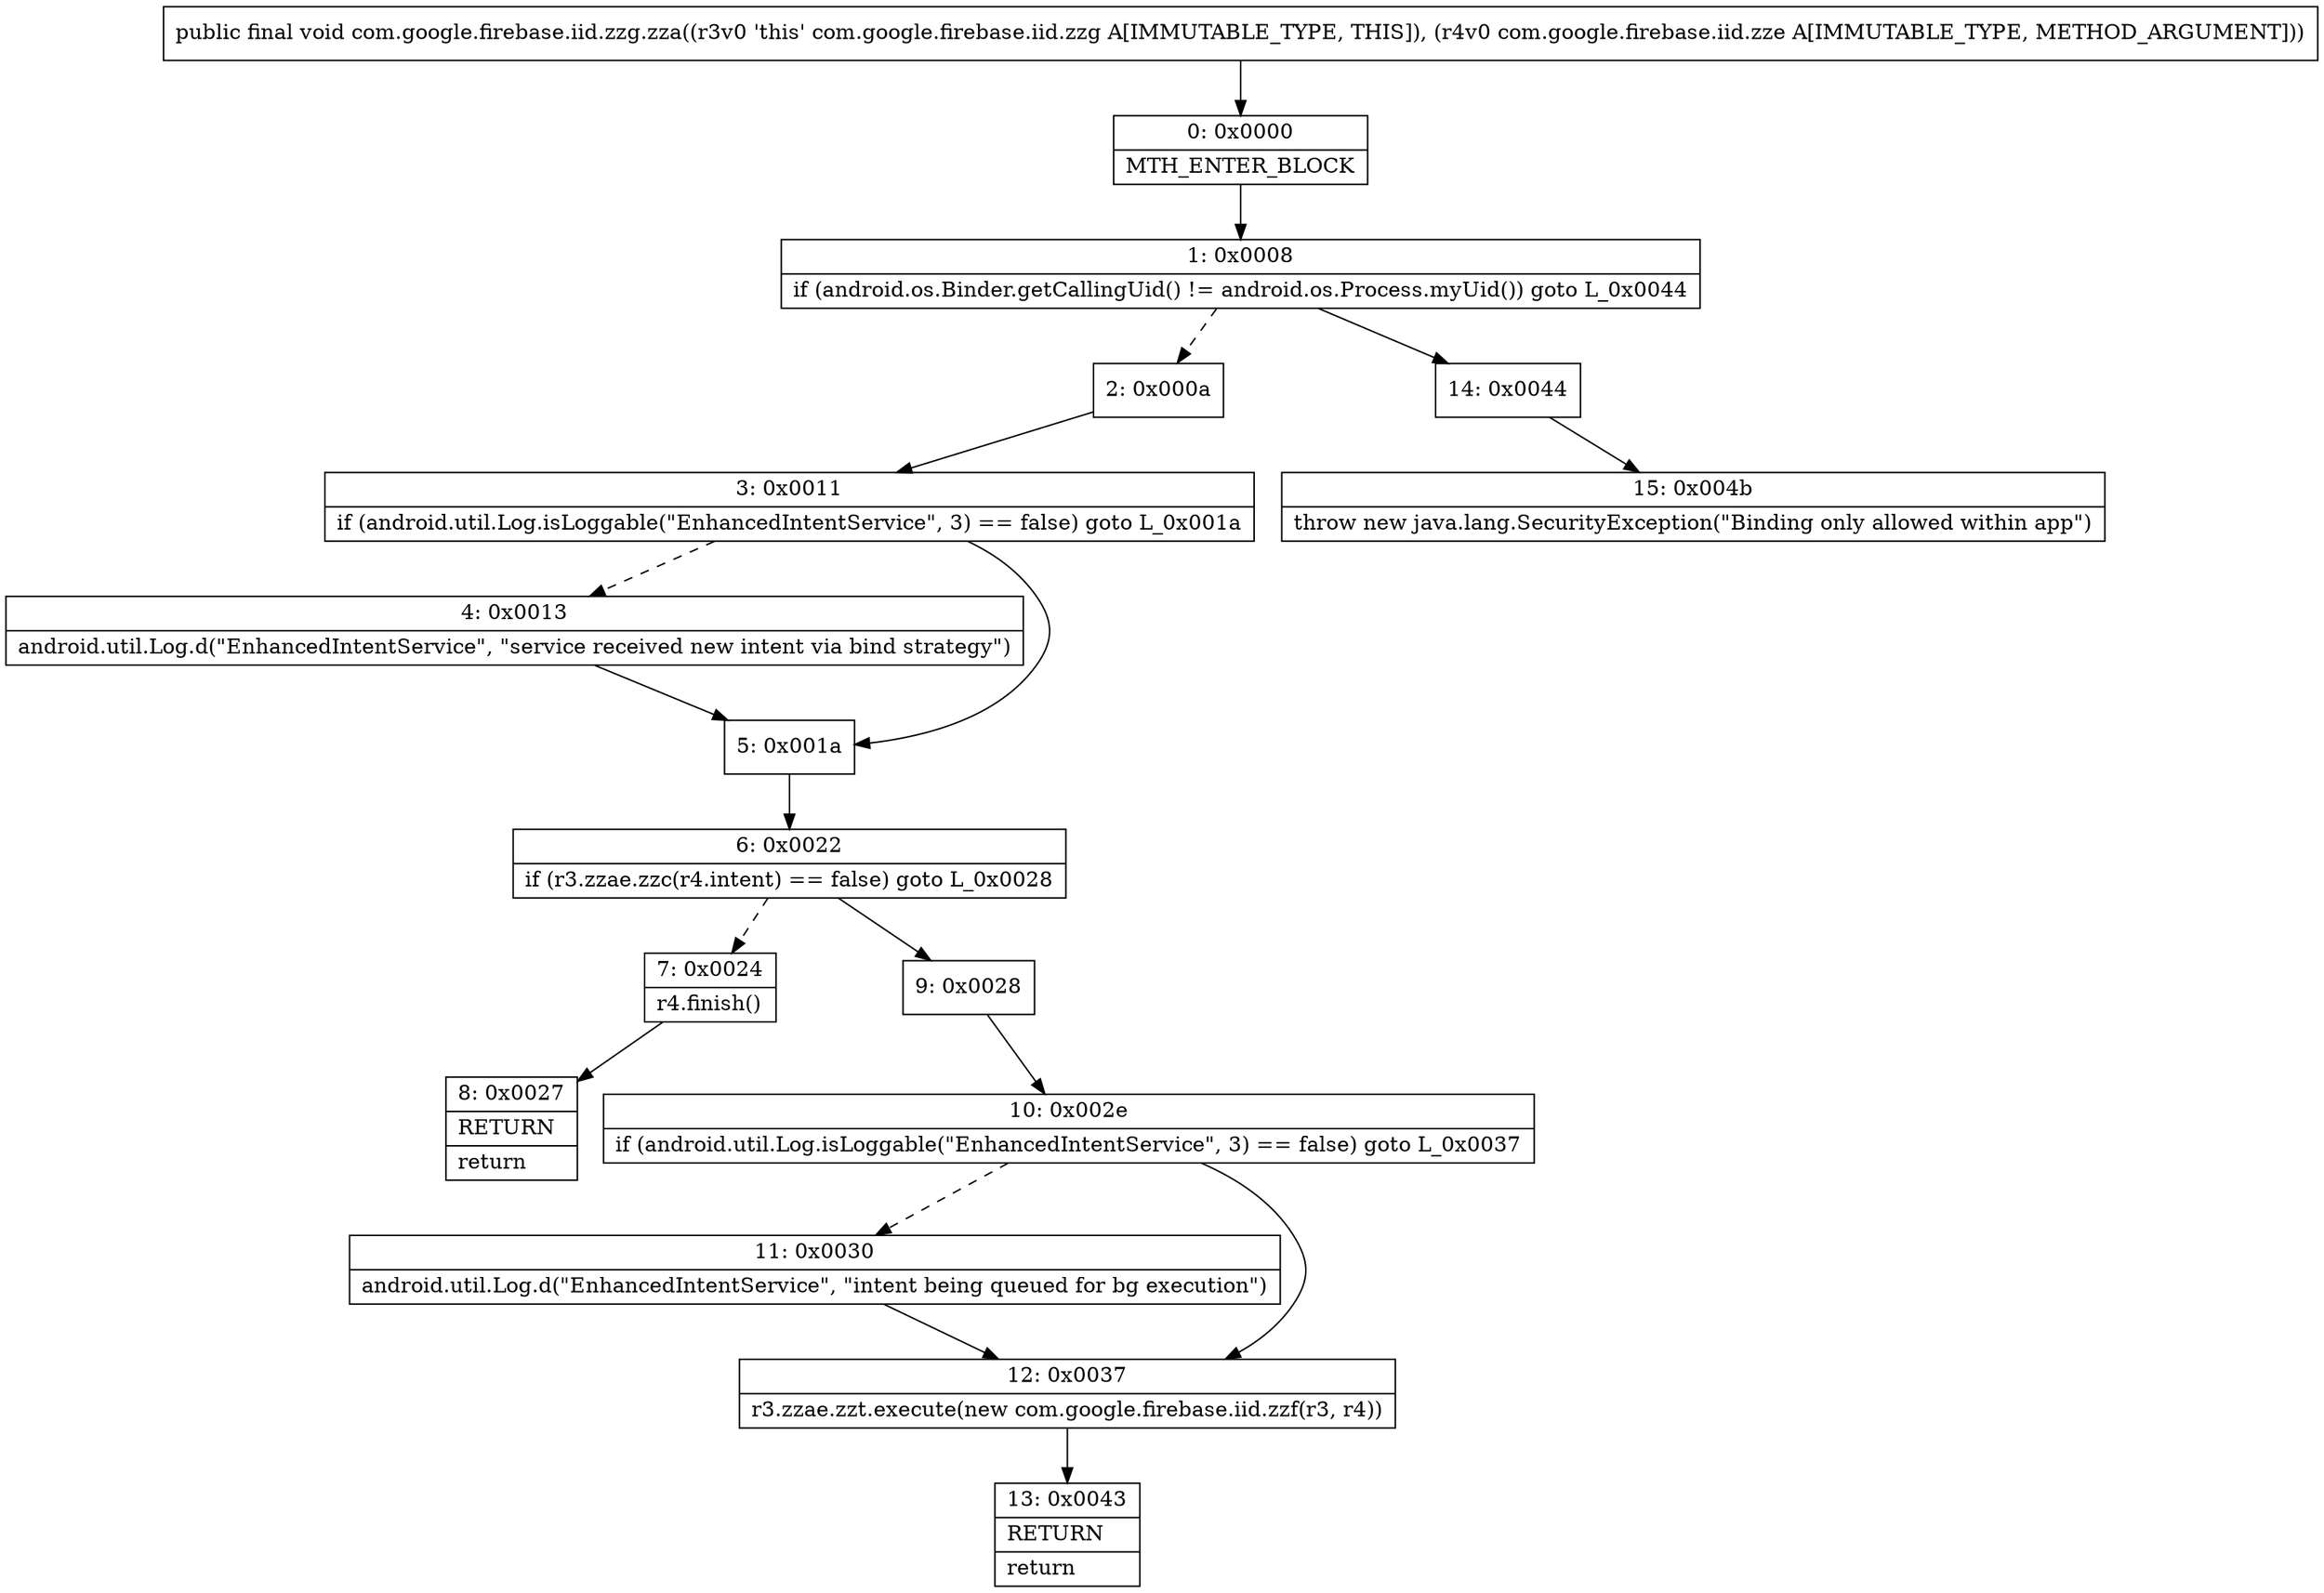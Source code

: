 digraph "CFG forcom.google.firebase.iid.zzg.zza(Lcom\/google\/firebase\/iid\/zze;)V" {
Node_0 [shape=record,label="{0\:\ 0x0000|MTH_ENTER_BLOCK\l}"];
Node_1 [shape=record,label="{1\:\ 0x0008|if (android.os.Binder.getCallingUid() != android.os.Process.myUid()) goto L_0x0044\l}"];
Node_2 [shape=record,label="{2\:\ 0x000a}"];
Node_3 [shape=record,label="{3\:\ 0x0011|if (android.util.Log.isLoggable(\"EnhancedIntentService\", 3) == false) goto L_0x001a\l}"];
Node_4 [shape=record,label="{4\:\ 0x0013|android.util.Log.d(\"EnhancedIntentService\", \"service received new intent via bind strategy\")\l}"];
Node_5 [shape=record,label="{5\:\ 0x001a}"];
Node_6 [shape=record,label="{6\:\ 0x0022|if (r3.zzae.zzc(r4.intent) == false) goto L_0x0028\l}"];
Node_7 [shape=record,label="{7\:\ 0x0024|r4.finish()\l}"];
Node_8 [shape=record,label="{8\:\ 0x0027|RETURN\l|return\l}"];
Node_9 [shape=record,label="{9\:\ 0x0028}"];
Node_10 [shape=record,label="{10\:\ 0x002e|if (android.util.Log.isLoggable(\"EnhancedIntentService\", 3) == false) goto L_0x0037\l}"];
Node_11 [shape=record,label="{11\:\ 0x0030|android.util.Log.d(\"EnhancedIntentService\", \"intent being queued for bg execution\")\l}"];
Node_12 [shape=record,label="{12\:\ 0x0037|r3.zzae.zzt.execute(new com.google.firebase.iid.zzf(r3, r4))\l}"];
Node_13 [shape=record,label="{13\:\ 0x0043|RETURN\l|return\l}"];
Node_14 [shape=record,label="{14\:\ 0x0044}"];
Node_15 [shape=record,label="{15\:\ 0x004b|throw new java.lang.SecurityException(\"Binding only allowed within app\")\l}"];
MethodNode[shape=record,label="{public final void com.google.firebase.iid.zzg.zza((r3v0 'this' com.google.firebase.iid.zzg A[IMMUTABLE_TYPE, THIS]), (r4v0 com.google.firebase.iid.zze A[IMMUTABLE_TYPE, METHOD_ARGUMENT])) }"];
MethodNode -> Node_0;
Node_0 -> Node_1;
Node_1 -> Node_2[style=dashed];
Node_1 -> Node_14;
Node_2 -> Node_3;
Node_3 -> Node_4[style=dashed];
Node_3 -> Node_5;
Node_4 -> Node_5;
Node_5 -> Node_6;
Node_6 -> Node_7[style=dashed];
Node_6 -> Node_9;
Node_7 -> Node_8;
Node_9 -> Node_10;
Node_10 -> Node_11[style=dashed];
Node_10 -> Node_12;
Node_11 -> Node_12;
Node_12 -> Node_13;
Node_14 -> Node_15;
}

